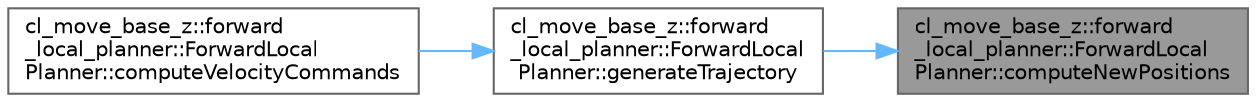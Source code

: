 digraph "cl_move_base_z::forward_local_planner::ForwardLocalPlanner::computeNewPositions"
{
 // LATEX_PDF_SIZE
  bgcolor="transparent";
  edge [fontname=Helvetica,fontsize=10,labelfontname=Helvetica,labelfontsize=10];
  node [fontname=Helvetica,fontsize=10,shape=box,height=0.2,width=0.4];
  rankdir="RL";
  Node1 [label="cl_move_base_z::forward\l_local_planner::ForwardLocal\lPlanner::computeNewPositions",height=0.2,width=0.4,color="gray40", fillcolor="grey60", style="filled", fontcolor="black",tooltip=" "];
  Node1 -> Node2 [dir="back",color="steelblue1",style="solid"];
  Node2 [label="cl_move_base_z::forward\l_local_planner::ForwardLocal\lPlanner::generateTrajectory",height=0.2,width=0.4,color="grey40", fillcolor="white", style="filled",URL="$classcl__move__base__z_1_1forward__local__planner_1_1ForwardLocalPlanner.html#a3e852f81ccae82c56d7f25e56def899c",tooltip=" "];
  Node2 -> Node3 [dir="back",color="steelblue1",style="solid"];
  Node3 [label="cl_move_base_z::forward\l_local_planner::ForwardLocal\lPlanner::computeVelocityCommands",height=0.2,width=0.4,color="grey40", fillcolor="white", style="filled",URL="$classcl__move__base__z_1_1forward__local__planner_1_1ForwardLocalPlanner.html#a1b87a4f9f107c7727c155c4afcb90700",tooltip="Given the current position, orientation, and velocity of the robot: compute velocity commands to send..."];
}

